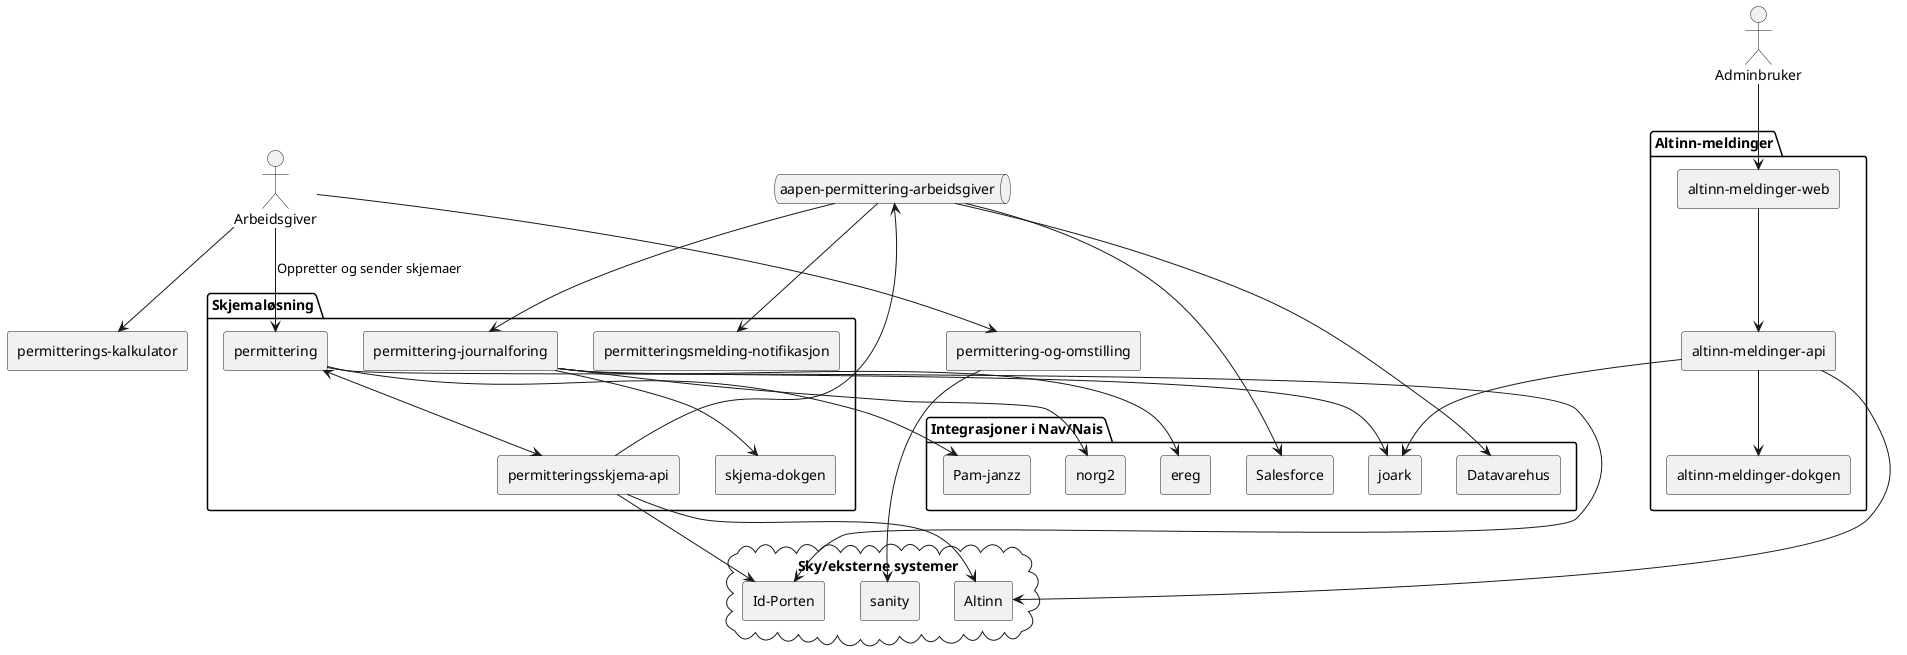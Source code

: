 @startuml
skinparam componentStyle rectangle
package "Skjemaløsning" {
  [permitteringsskjema-api]
  [permittering]
  [permittering-journalforing]
  [permitteringsmelding-notifikasjon]
  [skjema-dokgen]
}

package "Altinn-meldinger" {
  [altinn-meldinger-web]
  [altinn-meldinger-api]
  [altinn-meldinger-dokgen]
}

[permitterings-kalkulator]

[permittering-og-omstilling]

queue "aapen-permittering-arbeidsgiver"

cloud "Sky/eksterne systemer" {
  [Id-Porten]
  [sanity]
  [Altinn]
}

package "Integrasjoner i Nav/Nais" {
  [Pam-janzz]
  [Salesforce]
  [Datavarehus]
  [joark]
  [norg2]
  [ereg]
}

actor Arbeidsgiver
actor Adminbruker

Arbeidsgiver --> [permittering] : Oppretter og sender skjemaer
[permittering] <--> [permitteringsskjema-api]
[permittering] --> [Pam-janzz]

[Id-Porten] <-- [permittering]
[permitteringsskjema-api] --> [aapen-permittering-arbeidsgiver]
[permitteringsskjema-api] --> [Altinn]
[permitteringsskjema-api] --> [Id-Porten]

[aapen-permittering-arbeidsgiver] --> [permittering-journalforing]
[aapen-permittering-arbeidsgiver] --> [permitteringsmelding-notifikasjon]
[aapen-permittering-arbeidsgiver] --> [Salesforce]
[aapen-permittering-arbeidsgiver] --> [Datavarehus]
[permittering-journalforing] --> [skjema-dokgen]
[permittering-journalforing] --> [joark]
[permittering-journalforing] --> [norg2]
[permittering-journalforing] --> [ereg]

Adminbruker --> [altinn-meldinger-web]
[altinn-meldinger-web] --> [altinn-meldinger-api]
[altinn-meldinger-api] --> [altinn-meldinger-dokgen]
[altinn-meldinger-api] --> [Altinn]
[altinn-meldinger-api] --> [joark]

Arbeidsgiver --> [permitterings-kalkulator]
Arbeidsgiver --> [permittering-og-omstilling]
[permittering-og-omstilling] --> [sanity]

@enduml